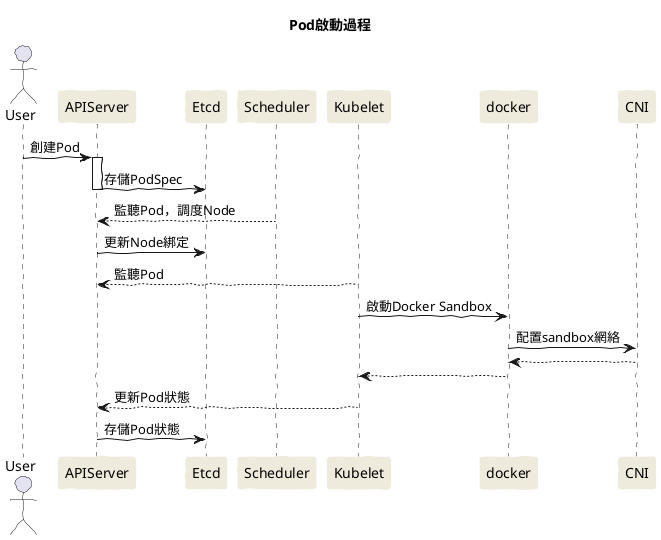 @startuml
title Pod啟動過程

skinparam handwritten true
skinparam ParticipantBackgroundColor #EEEBDC
skinparam ParticipantBorderColor #FFFFFF

actor User

User -> APIServer : 創建Pod
activate APIServer
APIServer -> Etcd : 存儲PodSpec
deactivate APIServer

Scheduler --> APIServer : 監聽Pod，調度Node

APIServer -> Etcd : 更新Node綁定

Kubelet --> APIServer : 監聽Pod
Kubelet -> docker : 啟動Docker Sandbox
docker -> CNI : 配置sandbox網絡
CNI --> docker
docker --> Kubelet
Kubelet --> APIServer : 更新Pod狀態
APIServer -> Etcd : 存儲Pod狀態

@enduml